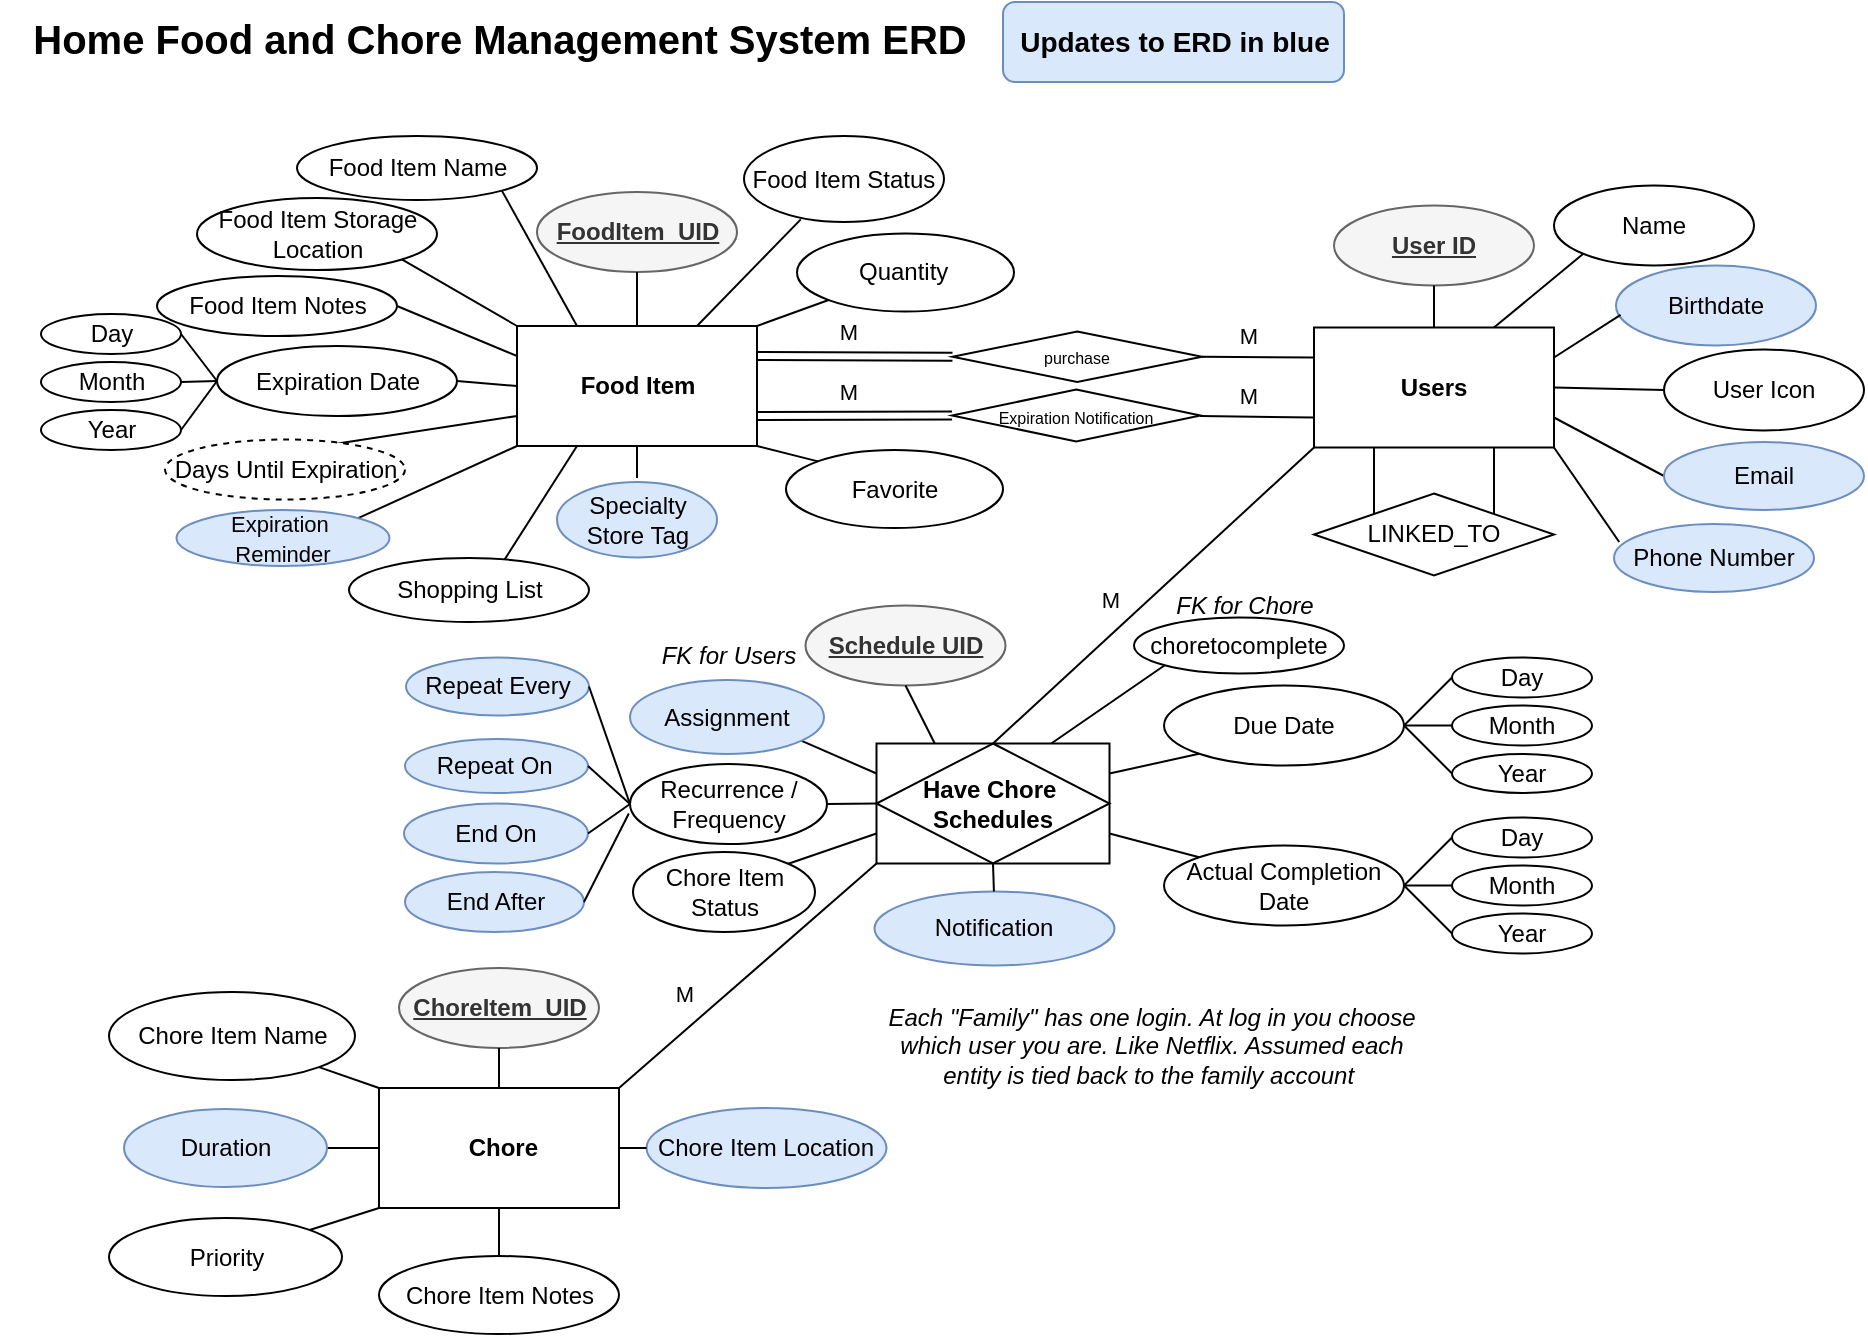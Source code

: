<mxfile version="26.2.14">
  <diagram name="Page-1" id="USp6FrQGHgPgq8i7IEIK">
    <mxGraphModel dx="1906" dy="981" grid="1" gridSize="10" guides="1" tooltips="1" connect="1" arrows="1" fold="1" page="1" pageScale="1" pageWidth="1800" pageHeight="1500" math="0" shadow="0">
      <root>
        <mxCell id="0" />
        <mxCell id="1" parent="0" />
        <mxCell id="Pw0Ly3lFQSdYwwUS_u2L-1" value="Home Food and Chore Management System ERD" style="text;whiteSpace=wrap;fontStyle=1;fontSize=20;align=center;" vertex="1" parent="1">
          <mxGeometry x="78.12" y="10" width="500" height="40" as="geometry" />
        </mxCell>
        <mxCell id="Pw0Ly3lFQSdYwwUS_u2L-2" value="&amp;nbsp;Chore" style="rounded=0;whiteSpace=wrap;html=1;fontStyle=1" vertex="1" parent="1">
          <mxGeometry x="267.5" y="553" width="120" height="60" as="geometry" />
        </mxCell>
        <mxCell id="Pw0Ly3lFQSdYwwUS_u2L-3" value="Expiration Date" style="ellipse;whiteSpace=wrap;html=1;" vertex="1" parent="1">
          <mxGeometry x="186.5" y="182" width="120" height="35" as="geometry" />
        </mxCell>
        <mxCell id="Pw0Ly3lFQSdYwwUS_u2L-4" value="Day" style="ellipse;whiteSpace=wrap;html=1;" vertex="1" parent="1">
          <mxGeometry x="98.5" y="166" width="70" height="20" as="geometry" />
        </mxCell>
        <mxCell id="Pw0Ly3lFQSdYwwUS_u2L-5" value="Month" style="ellipse;whiteSpace=wrap;html=1;" vertex="1" parent="1">
          <mxGeometry x="98.5" y="190" width="70" height="20" as="geometry" />
        </mxCell>
        <mxCell id="Pw0Ly3lFQSdYwwUS_u2L-6" value="Year" style="ellipse;whiteSpace=wrap;html=1;" vertex="1" parent="1">
          <mxGeometry x="98.5" y="214" width="70" height="20" as="geometry" />
        </mxCell>
        <mxCell id="Pw0Ly3lFQSdYwwUS_u2L-7" value="" style="endArrow=none;html=1;rounded=0;exitX=0;exitY=0.5;exitDx=0;exitDy=0;entryX=1;entryY=0.5;entryDx=0;entryDy=0;" edge="1" parent="1" source="Pw0Ly3lFQSdYwwUS_u2L-3" target="Pw0Ly3lFQSdYwwUS_u2L-4">
          <mxGeometry width="50" height="50" relative="1" as="geometry">
            <mxPoint x="16.5" y="237" as="sourcePoint" />
            <mxPoint x="36.5" y="222" as="targetPoint" />
          </mxGeometry>
        </mxCell>
        <mxCell id="Pw0Ly3lFQSdYwwUS_u2L-8" value="" style="endArrow=none;html=1;rounded=0;exitX=0;exitY=0.5;exitDx=0;exitDy=0;entryX=1;entryY=0.5;entryDx=0;entryDy=0;" edge="1" parent="1" source="Pw0Ly3lFQSdYwwUS_u2L-3" target="Pw0Ly3lFQSdYwwUS_u2L-6">
          <mxGeometry width="50" height="50" relative="1" as="geometry">
            <mxPoint x="-3.5" y="287" as="sourcePoint" />
            <mxPoint x="16.5" y="262" as="targetPoint" />
          </mxGeometry>
        </mxCell>
        <mxCell id="Pw0Ly3lFQSdYwwUS_u2L-9" value="" style="endArrow=none;html=1;rounded=0;exitX=0;exitY=0.5;exitDx=0;exitDy=0;entryX=1;entryY=0.5;entryDx=0;entryDy=0;" edge="1" parent="1" source="Pw0Ly3lFQSdYwwUS_u2L-3" target="Pw0Ly3lFQSdYwwUS_u2L-5">
          <mxGeometry width="50" height="50" relative="1" as="geometry">
            <mxPoint x="36.5" y="262" as="sourcePoint" />
            <mxPoint x="56.5" y="237" as="targetPoint" />
          </mxGeometry>
        </mxCell>
        <mxCell id="Pw0Ly3lFQSdYwwUS_u2L-10" value="Food Item Storage Location" style="ellipse;whiteSpace=wrap;html=1;" vertex="1" parent="1">
          <mxGeometry x="176.5" y="108" width="120" height="36" as="geometry" />
        </mxCell>
        <mxCell id="Pw0Ly3lFQSdYwwUS_u2L-11" value="Food Item Name" style="ellipse;whiteSpace=wrap;html=1;" vertex="1" parent="1">
          <mxGeometry x="226.5" y="77" width="120" height="32" as="geometry" />
        </mxCell>
        <mxCell id="Pw0Ly3lFQSdYwwUS_u2L-12" value="Food Item" style="rounded=0;whiteSpace=wrap;html=1;fontStyle=1" vertex="1" parent="1">
          <mxGeometry x="336.5" y="172" width="120" height="60" as="geometry" />
        </mxCell>
        <mxCell id="Pw0Ly3lFQSdYwwUS_u2L-13" value="Food Item Status" style="ellipse;whiteSpace=wrap;html=1;" vertex="1" parent="1">
          <mxGeometry x="450" y="77" width="100" height="43" as="geometry" />
        </mxCell>
        <mxCell id="Pw0Ly3lFQSdYwwUS_u2L-14" value="Chore Item Location" style="ellipse;whiteSpace=wrap;html=1;fillColor=#dae8fc;strokeColor=#6c8ebf;" vertex="1" parent="1">
          <mxGeometry x="401.25" y="563" width="120" height="40" as="geometry" />
        </mxCell>
        <mxCell id="Pw0Ly3lFQSdYwwUS_u2L-15" value="Chore Item Name" style="ellipse;whiteSpace=wrap;html=1;" vertex="1" parent="1">
          <mxGeometry x="132.5" y="505" width="123" height="44" as="geometry" />
        </mxCell>
        <mxCell id="Pw0Ly3lFQSdYwwUS_u2L-16" value="Recurrence / Frequency" style="ellipse;whiteSpace=wrap;html=1;" vertex="1" parent="1">
          <mxGeometry x="393" y="391" width="98.5" height="40" as="geometry" />
        </mxCell>
        <mxCell id="Pw0Ly3lFQSdYwwUS_u2L-17" value="Chore Item Notes" style="ellipse;whiteSpace=wrap;html=1;" vertex="1" parent="1">
          <mxGeometry x="267.5" y="637" width="120" height="39" as="geometry" />
        </mxCell>
        <mxCell id="Pw0Ly3lFQSdYwwUS_u2L-18" value="Food Item Notes" style="ellipse;whiteSpace=wrap;html=1;" vertex="1" parent="1">
          <mxGeometry x="156.5" y="147" width="120" height="30" as="geometry" />
        </mxCell>
        <mxCell id="Pw0Ly3lFQSdYwwUS_u2L-19" value="FoodItem_UID" style="ellipse;whiteSpace=wrap;html=1;align=center;fontStyle=5;fillColor=#f5f5f5;strokeColor=#666666;fontColor=#333333;" vertex="1" parent="1">
          <mxGeometry x="346.5" y="105" width="100" height="40" as="geometry" />
        </mxCell>
        <mxCell id="Pw0Ly3lFQSdYwwUS_u2L-20" value="Users" style="rounded=0;whiteSpace=wrap;html=1;fontStyle=1" vertex="1" parent="1">
          <mxGeometry x="735" y="172.75" width="120" height="60" as="geometry" />
        </mxCell>
        <mxCell id="Pw0Ly3lFQSdYwwUS_u2L-21" value="Name" style="ellipse;whiteSpace=wrap;html=1;" vertex="1" parent="1">
          <mxGeometry x="855" y="101.75" width="100" height="40" as="geometry" />
        </mxCell>
        <mxCell id="Pw0Ly3lFQSdYwwUS_u2L-22" value="Birthdate" style="ellipse;whiteSpace=wrap;html=1;fillColor=#dae8fc;strokeColor=#6c8ebf;" vertex="1" parent="1">
          <mxGeometry x="886" y="141.75" width="100" height="40" as="geometry" />
        </mxCell>
        <mxCell id="Pw0Ly3lFQSdYwwUS_u2L-25" value="&lt;u&gt;User ID&lt;/u&gt;" style="ellipse;whiteSpace=wrap;html=1;align=center;fillColor=#f5f5f5;strokeColor=#666666;fontColor=#333333;fontStyle=1" vertex="1" parent="1">
          <mxGeometry x="745" y="111.75" width="100" height="40" as="geometry" />
        </mxCell>
        <mxCell id="Pw0Ly3lFQSdYwwUS_u2L-26" value="" style="endArrow=none;html=1;rounded=0;exitX=0.026;exitY=0.264;exitDx=0;exitDy=0;entryX=1;entryY=1;entryDx=0;entryDy=0;exitPerimeter=0;" edge="1" parent="1" source="Pw0Ly3lFQSdYwwUS_u2L-150">
          <mxGeometry width="50" height="50" relative="1" as="geometry">
            <mxPoint x="888.6" y="281.968" as="sourcePoint" />
            <mxPoint x="855" y="232.75" as="targetPoint" />
          </mxGeometry>
        </mxCell>
        <mxCell id="Pw0Ly3lFQSdYwwUS_u2L-27" value="" style="endArrow=none;html=1;rounded=0;entryX=0.5;entryY=1;entryDx=0;entryDy=0;exitX=0.5;exitY=0;exitDx=0;exitDy=0;" edge="1" parent="1" source="Pw0Ly3lFQSdYwwUS_u2L-20" target="Pw0Ly3lFQSdYwwUS_u2L-25">
          <mxGeometry width="50" height="50" relative="1" as="geometry">
            <mxPoint x="665" y="218.75" as="sourcePoint" />
            <mxPoint x="715" y="168.75" as="targetPoint" />
          </mxGeometry>
        </mxCell>
        <mxCell id="Pw0Ly3lFQSdYwwUS_u2L-28" value="" style="endArrow=none;html=1;rounded=0;entryX=0;entryY=1;entryDx=0;entryDy=0;exitX=0.75;exitY=0;exitDx=0;exitDy=0;" edge="1" parent="1" source="Pw0Ly3lFQSdYwwUS_u2L-20" target="Pw0Ly3lFQSdYwwUS_u2L-21">
          <mxGeometry width="50" height="50" relative="1" as="geometry">
            <mxPoint x="805" y="183.75" as="sourcePoint" />
            <mxPoint x="805" y="158.75" as="targetPoint" />
          </mxGeometry>
        </mxCell>
        <mxCell id="Pw0Ly3lFQSdYwwUS_u2L-29" value="" style="endArrow=none;html=1;rounded=0;entryX=0.023;entryY=0.618;entryDx=0;entryDy=0;exitX=1;exitY=0.25;exitDx=0;exitDy=0;entryPerimeter=0;" edge="1" parent="1" source="Pw0Ly3lFQSdYwwUS_u2L-20" target="Pw0Ly3lFQSdYwwUS_u2L-22">
          <mxGeometry width="50" height="50" relative="1" as="geometry">
            <mxPoint x="815" y="193.75" as="sourcePoint" />
            <mxPoint x="815" y="168.75" as="targetPoint" />
          </mxGeometry>
        </mxCell>
        <mxCell id="Pw0Ly3lFQSdYwwUS_u2L-30" value="" style="endArrow=none;html=1;rounded=0;entryX=0;entryY=0.5;entryDx=0;entryDy=0;exitX=1;exitY=0.75;exitDx=0;exitDy=0;" edge="1" parent="1" source="Pw0Ly3lFQSdYwwUS_u2L-20" target="Pw0Ly3lFQSdYwwUS_u2L-151">
          <mxGeometry width="50" height="50" relative="1" as="geometry">
            <mxPoint x="835" y="213.75" as="sourcePoint" />
            <mxPoint x="900" y="244" as="targetPoint" />
            <Array as="points" />
          </mxGeometry>
        </mxCell>
        <mxCell id="Pw0Ly3lFQSdYwwUS_u2L-31" value="&lt;font style=&quot;font-size: 8px;&quot;&gt;purchase&lt;/font&gt;" style="shape=rhombus;perimeter=rhombusPerimeter;whiteSpace=wrap;html=1;align=center;" vertex="1" parent="1">
          <mxGeometry x="554.25" y="174.75" width="124.75" height="25.25" as="geometry" />
        </mxCell>
        <mxCell id="Pw0Ly3lFQSdYwwUS_u2L-32" value="Quantity&amp;nbsp;" style="ellipse;whiteSpace=wrap;html=1;" vertex="1" parent="1">
          <mxGeometry x="476.5" y="125.75" width="108.5" height="39" as="geometry" />
        </mxCell>
        <mxCell id="Pw0Ly3lFQSdYwwUS_u2L-33" value="" style="endArrow=none;html=1;rounded=0;entryX=1;entryY=1;entryDx=0;entryDy=0;exitX=0.25;exitY=0;exitDx=0;exitDy=0;" edge="1" parent="1" source="Pw0Ly3lFQSdYwwUS_u2L-12" target="Pw0Ly3lFQSdYwwUS_u2L-11">
          <mxGeometry width="50" height="50" relative="1" as="geometry">
            <mxPoint x="-53.5" y="227" as="sourcePoint" />
            <mxPoint x="-3.5" y="177" as="targetPoint" />
          </mxGeometry>
        </mxCell>
        <mxCell id="Pw0Ly3lFQSdYwwUS_u2L-34" value="" style="endArrow=none;html=1;rounded=0;entryX=0.5;entryY=1;entryDx=0;entryDy=0;exitX=0.5;exitY=0;exitDx=0;exitDy=0;" edge="1" parent="1" source="Pw0Ly3lFQSdYwwUS_u2L-12" target="Pw0Ly3lFQSdYwwUS_u2L-19">
          <mxGeometry width="50" height="50" relative="1" as="geometry">
            <mxPoint x="396.5" y="170" as="sourcePoint" />
            <mxPoint x="396.5" y="145" as="targetPoint" />
          </mxGeometry>
        </mxCell>
        <mxCell id="Pw0Ly3lFQSdYwwUS_u2L-35" value="" style="endArrow=none;html=1;rounded=0;entryX=1;entryY=0.5;entryDx=0;entryDy=0;exitX=0;exitY=0.5;exitDx=0;exitDy=0;" edge="1" parent="1" source="Pw0Ly3lFQSdYwwUS_u2L-12" target="Pw0Ly3lFQSdYwwUS_u2L-3">
          <mxGeometry width="50" height="50" relative="1" as="geometry">
            <mxPoint x="36.5" y="247" as="sourcePoint" />
            <mxPoint x="86.5" y="197" as="targetPoint" />
          </mxGeometry>
        </mxCell>
        <mxCell id="Pw0Ly3lFQSdYwwUS_u2L-36" value="" style="endArrow=none;html=1;rounded=0;entryX=0.284;entryY=0.969;entryDx=0;entryDy=0;exitX=0.75;exitY=0;exitDx=0;exitDy=0;entryPerimeter=0;" edge="1" parent="1" source="Pw0Ly3lFQSdYwwUS_u2L-12" target="Pw0Ly3lFQSdYwwUS_u2L-13">
          <mxGeometry width="50" height="50" relative="1" as="geometry">
            <mxPoint x="456.5" y="167" as="sourcePoint" />
            <mxPoint x="446.5" y="257" as="targetPoint" />
          </mxGeometry>
        </mxCell>
        <mxCell id="Pw0Ly3lFQSdYwwUS_u2L-37" value="" style="endArrow=none;html=1;rounded=0;exitX=1;exitY=0.5;exitDx=0;exitDy=0;entryX=0;entryY=0.25;entryDx=0;entryDy=0;" edge="1" parent="1" source="Pw0Ly3lFQSdYwwUS_u2L-18" target="Pw0Ly3lFQSdYwwUS_u2L-12">
          <mxGeometry width="50" height="50" relative="1" as="geometry">
            <mxPoint x="256.5" y="327" as="sourcePoint" />
            <mxPoint x="306.5" y="277" as="targetPoint" />
          </mxGeometry>
        </mxCell>
        <mxCell id="Pw0Ly3lFQSdYwwUS_u2L-38" value="" style="endArrow=none;html=1;rounded=0;exitX=1;exitY=1;exitDx=0;exitDy=0;entryX=0;entryY=0;entryDx=0;entryDy=0;" edge="1" parent="1" source="Pw0Ly3lFQSdYwwUS_u2L-10" target="Pw0Ly3lFQSdYwwUS_u2L-12">
          <mxGeometry width="50" height="50" relative="1" as="geometry">
            <mxPoint x="246.5" y="317" as="sourcePoint" />
            <mxPoint x="296.5" y="267" as="targetPoint" />
          </mxGeometry>
        </mxCell>
        <mxCell id="Pw0Ly3lFQSdYwwUS_u2L-39" value="ChoreItem_UID" style="ellipse;whiteSpace=wrap;html=1;align=center;fontStyle=5;fillColor=#f5f5f5;strokeColor=#666666;fontColor=#333333;" vertex="1" parent="1">
          <mxGeometry x="277.5" y="493" width="100" height="40" as="geometry" />
        </mxCell>
        <mxCell id="Pw0Ly3lFQSdYwwUS_u2L-40" value="" style="endArrow=none;html=1;rounded=0;entryX=0.5;entryY=1;entryDx=0;entryDy=0;" edge="1" parent="1" source="Pw0Ly3lFQSdYwwUS_u2L-2" target="Pw0Ly3lFQSdYwwUS_u2L-39">
          <mxGeometry width="50" height="50" relative="1" as="geometry">
            <mxPoint x="12.5" y="625" as="sourcePoint" />
            <mxPoint x="62.5" y="575" as="targetPoint" />
          </mxGeometry>
        </mxCell>
        <mxCell id="Pw0Ly3lFQSdYwwUS_u2L-41" value="Due Date" style="ellipse;whiteSpace=wrap;html=1;" vertex="1" parent="1">
          <mxGeometry x="660" y="351.75" width="120" height="40" as="geometry" />
        </mxCell>
        <mxCell id="Pw0Ly3lFQSdYwwUS_u2L-42" value="Day" style="ellipse;whiteSpace=wrap;html=1;" vertex="1" parent="1">
          <mxGeometry x="804" y="337.75" width="70" height="20" as="geometry" />
        </mxCell>
        <mxCell id="Pw0Ly3lFQSdYwwUS_u2L-43" value="Month" style="ellipse;whiteSpace=wrap;html=1;" vertex="1" parent="1">
          <mxGeometry x="804" y="361.75" width="70" height="20" as="geometry" />
        </mxCell>
        <mxCell id="Pw0Ly3lFQSdYwwUS_u2L-44" value="Year" style="ellipse;whiteSpace=wrap;html=1;" vertex="1" parent="1">
          <mxGeometry x="804" y="386" width="70" height="19.5" as="geometry" />
        </mxCell>
        <mxCell id="Pw0Ly3lFQSdYwwUS_u2L-45" value="" style="endArrow=none;html=1;rounded=0;exitX=1;exitY=0.5;exitDx=0;exitDy=0;entryX=0;entryY=0.5;entryDx=0;entryDy=0;" edge="1" parent="1" source="Pw0Ly3lFQSdYwwUS_u2L-41" target="Pw0Ly3lFQSdYwwUS_u2L-42">
          <mxGeometry width="50" height="50" relative="1" as="geometry">
            <mxPoint x="723" y="449" as="sourcePoint" />
            <mxPoint x="573" y="429" as="targetPoint" />
          </mxGeometry>
        </mxCell>
        <mxCell id="Pw0Ly3lFQSdYwwUS_u2L-46" value="" style="endArrow=none;html=1;rounded=0;entryX=0;entryY=0.5;entryDx=0;entryDy=0;exitX=1;exitY=0.5;exitDx=0;exitDy=0;" edge="1" parent="1" source="Pw0Ly3lFQSdYwwUS_u2L-41" target="Pw0Ly3lFQSdYwwUS_u2L-44">
          <mxGeometry width="50" height="50" relative="1" as="geometry">
            <mxPoint x="723.5" y="488" as="sourcePoint" />
            <mxPoint x="553" y="469" as="targetPoint" />
          </mxGeometry>
        </mxCell>
        <mxCell id="Pw0Ly3lFQSdYwwUS_u2L-47" value="" style="endArrow=none;html=1;rounded=0;exitX=1;exitY=0.5;exitDx=0;exitDy=0;entryX=0;entryY=0.5;entryDx=0;entryDy=0;" edge="1" parent="1" source="Pw0Ly3lFQSdYwwUS_u2L-41" target="Pw0Ly3lFQSdYwwUS_u2L-43">
          <mxGeometry width="50" height="50" relative="1" as="geometry">
            <mxPoint x="723" y="449" as="sourcePoint" />
            <mxPoint x="593" y="444" as="targetPoint" />
          </mxGeometry>
        </mxCell>
        <mxCell id="Pw0Ly3lFQSdYwwUS_u2L-48" value="" style="endArrow=none;html=1;rounded=0;entryX=0;entryY=0;entryDx=0;entryDy=0;exitX=1;exitY=1;exitDx=0;exitDy=0;" edge="1" parent="1" source="Pw0Ly3lFQSdYwwUS_u2L-15" target="Pw0Ly3lFQSdYwwUS_u2L-2">
          <mxGeometry width="50" height="50" relative="1" as="geometry">
            <mxPoint x="32.5" y="615" as="sourcePoint" />
            <mxPoint x="82.5" y="565" as="targetPoint" />
          </mxGeometry>
        </mxCell>
        <mxCell id="Pw0Ly3lFQSdYwwUS_u2L-49" value="" style="endArrow=none;html=1;rounded=0;entryX=0;entryY=0.5;entryDx=0;entryDy=0;exitX=1;exitY=0.5;exitDx=0;exitDy=0;" edge="1" parent="1" source="Pw0Ly3lFQSdYwwUS_u2L-95" target="Pw0Ly3lFQSdYwwUS_u2L-2">
          <mxGeometry width="50" height="50" relative="1" as="geometry">
            <mxPoint x="222.5" y="605" as="sourcePoint" />
            <mxPoint x="92.5" y="575" as="targetPoint" />
          </mxGeometry>
        </mxCell>
        <mxCell id="Pw0Ly3lFQSdYwwUS_u2L-50" value="" style="endArrow=none;html=1;rounded=0;entryX=0;entryY=1;entryDx=0;entryDy=0;" edge="1" parent="1" source="Pw0Ly3lFQSdYwwUS_u2L-102" target="Pw0Ly3lFQSdYwwUS_u2L-2">
          <mxGeometry width="50" height="50" relative="1" as="geometry">
            <mxPoint x="222.5" y="654.5" as="sourcePoint" />
            <mxPoint x="272.5" y="655" as="targetPoint" />
          </mxGeometry>
        </mxCell>
        <mxCell id="Pw0Ly3lFQSdYwwUS_u2L-52" value="LINKED_TO" style="shape=rhombus;perimeter=rhombusPerimeter;whiteSpace=wrap;html=1;align=center;" vertex="1" parent="1">
          <mxGeometry x="735" y="255.75" width="120" height="41" as="geometry" />
        </mxCell>
        <mxCell id="Pw0Ly3lFQSdYwwUS_u2L-53" value="" style="endArrow=none;html=1;rounded=0;entryX=0.25;entryY=1;entryDx=0;entryDy=0;exitX=0;exitY=0;exitDx=0;exitDy=0;" edge="1" parent="1" source="Pw0Ly3lFQSdYwwUS_u2L-52" target="Pw0Ly3lFQSdYwwUS_u2L-20">
          <mxGeometry width="50" height="50" relative="1" as="geometry">
            <mxPoint x="675" y="391.75" as="sourcePoint" />
            <mxPoint x="725" y="341.75" as="targetPoint" />
          </mxGeometry>
        </mxCell>
        <mxCell id="Pw0Ly3lFQSdYwwUS_u2L-54" value="" style="endArrow=none;html=1;rounded=0;entryX=0.75;entryY=1;entryDx=0;entryDy=0;exitX=1;exitY=0;exitDx=0;exitDy=0;" edge="1" parent="1" source="Pw0Ly3lFQSdYwwUS_u2L-52" target="Pw0Ly3lFQSdYwwUS_u2L-20">
          <mxGeometry width="50" height="50" relative="1" as="geometry">
            <mxPoint x="805" y="308.25" as="sourcePoint" />
            <mxPoint x="805" y="255.25" as="targetPoint" />
          </mxGeometry>
        </mxCell>
        <mxCell id="Pw0Ly3lFQSdYwwUS_u2L-55" value="" style="endArrow=none;html=1;rounded=0;entryX=0;entryY=1;entryDx=0;entryDy=0;exitX=0.5;exitY=0;exitDx=0;exitDy=0;" edge="1" parent="1" source="Pw0Ly3lFQSdYwwUS_u2L-66" target="Pw0Ly3lFQSdYwwUS_u2L-20">
          <mxGeometry width="50" height="50" relative="1" as="geometry">
            <mxPoint x="644" y="329" as="sourcePoint" />
            <mxPoint x="546.5" y="188" as="targetPoint" />
          </mxGeometry>
        </mxCell>
        <mxCell id="Pw0Ly3lFQSdYwwUS_u2L-56" value="M" style="edgeLabel;html=1;align=center;verticalAlign=middle;resizable=0;points=[];" vertex="1" connectable="0" parent="Pw0Ly3lFQSdYwwUS_u2L-55">
          <mxGeometry x="-0.209" y="2" relative="1" as="geometry">
            <mxPoint x="-4" y="-12" as="offset" />
          </mxGeometry>
        </mxCell>
        <mxCell id="Pw0Ly3lFQSdYwwUS_u2L-57" value="" style="endArrow=none;html=1;rounded=0;entryX=0;entryY=0.25;entryDx=0;entryDy=0;exitX=1;exitY=0.5;exitDx=0;exitDy=0;" edge="1" parent="1" source="Pw0Ly3lFQSdYwwUS_u2L-31" target="Pw0Ly3lFQSdYwwUS_u2L-20">
          <mxGeometry width="50" height="50" relative="1" as="geometry">
            <mxPoint x="685" y="200.75" as="sourcePoint" />
            <mxPoint x="735" y="201.75" as="targetPoint" />
          </mxGeometry>
        </mxCell>
        <mxCell id="Pw0Ly3lFQSdYwwUS_u2L-58" value="M" style="edgeLabel;html=1;align=center;verticalAlign=middle;resizable=0;points=[];" vertex="1" connectable="0" parent="Pw0Ly3lFQSdYwwUS_u2L-57">
          <mxGeometry x="-0.184" y="1" relative="1" as="geometry">
            <mxPoint y="-10" as="offset" />
          </mxGeometry>
        </mxCell>
        <mxCell id="Pw0Ly3lFQSdYwwUS_u2L-59" value="Repeat On&amp;nbsp;" style="ellipse;whiteSpace=wrap;html=1;fillColor=#dae8fc;strokeColor=#6c8ebf;" vertex="1" parent="1">
          <mxGeometry x="280.5" y="378.5" width="91.5" height="27" as="geometry" />
        </mxCell>
        <mxCell id="Pw0Ly3lFQSdYwwUS_u2L-61" value="" style="endArrow=none;html=1;rounded=0;entryX=0;entryY=0.75;entryDx=0;entryDy=0;exitX=0.707;exitY=0.075;exitDx=0;exitDy=0;exitPerimeter=0;" edge="1" parent="1" source="Pw0Ly3lFQSdYwwUS_u2L-125" target="Pw0Ly3lFQSdYwwUS_u2L-12">
          <mxGeometry width="50" height="50" relative="1" as="geometry">
            <mxPoint x="250" y="230" as="sourcePoint" />
            <mxPoint x="546.5" y="267" as="targetPoint" />
          </mxGeometry>
        </mxCell>
        <mxCell id="Pw0Ly3lFQSdYwwUS_u2L-62" value="" style="endArrow=none;html=1;rounded=0;entryX=0;entryY=1;entryDx=0;entryDy=0;exitX=1;exitY=0;exitDx=0;exitDy=0;" edge="1" parent="1" source="Pw0Ly3lFQSdYwwUS_u2L-124" target="Pw0Ly3lFQSdYwwUS_u2L-12">
          <mxGeometry width="50" height="50" relative="1" as="geometry">
            <mxPoint x="262.78" y="263.3" as="sourcePoint" />
            <mxPoint x="336.5" y="337" as="targetPoint" />
          </mxGeometry>
        </mxCell>
        <mxCell id="Pw0Ly3lFQSdYwwUS_u2L-63" value="" style="endArrow=none;html=1;rounded=0;entryX=0.25;entryY=1;entryDx=0;entryDy=0;exitX=0.637;exitY=0.091;exitDx=0;exitDy=0;exitPerimeter=0;" edge="1" parent="1" source="Pw0Ly3lFQSdYwwUS_u2L-139" target="Pw0Ly3lFQSdYwwUS_u2L-12">
          <mxGeometry width="50" height="50" relative="1" as="geometry">
            <mxPoint x="318.395" y="288.61" as="sourcePoint" />
            <mxPoint x="446.5" y="277" as="targetPoint" />
          </mxGeometry>
        </mxCell>
        <mxCell id="Pw0Ly3lFQSdYwwUS_u2L-64" value="" style="endArrow=none;html=1;rounded=0;exitX=0.5;exitY=0;exitDx=0;exitDy=0;entryX=0.5;entryY=1;entryDx=0;entryDy=0;" edge="1" parent="1" target="Pw0Ly3lFQSdYwwUS_u2L-12">
          <mxGeometry width="50" height="50" relative="1" as="geometry">
            <mxPoint x="396.5" y="248" as="sourcePoint" />
            <mxPoint x="566.5" y="277" as="targetPoint" />
          </mxGeometry>
        </mxCell>
        <mxCell id="Pw0Ly3lFQSdYwwUS_u2L-65" value="" style="endArrow=none;html=1;rounded=0;exitX=1;exitY=0;exitDx=0;exitDy=0;" edge="1" parent="1" source="Pw0Ly3lFQSdYwwUS_u2L-12" target="Pw0Ly3lFQSdYwwUS_u2L-32">
          <mxGeometry width="50" height="50" relative="1" as="geometry">
            <mxPoint x="526.5" y="237" as="sourcePoint" />
            <mxPoint x="576.5" y="187" as="targetPoint" />
          </mxGeometry>
        </mxCell>
        <mxCell id="Pw0Ly3lFQSdYwwUS_u2L-66" value="Have Chore&amp;nbsp;&lt;div&gt;Schedules&lt;/div&gt;" style="shape=associativeEntity;whiteSpace=wrap;html=1;align=center;fontStyle=1" vertex="1" parent="1">
          <mxGeometry x="516.25" y="380.75" width="116.5" height="60" as="geometry" />
        </mxCell>
        <mxCell id="Pw0Ly3lFQSdYwwUS_u2L-67" value="" style="endArrow=none;html=1;rounded=0;entryX=0;entryY=1;entryDx=0;entryDy=0;exitX=1;exitY=0;exitDx=0;exitDy=0;" edge="1" parent="1" source="Pw0Ly3lFQSdYwwUS_u2L-2" target="Pw0Ly3lFQSdYwwUS_u2L-66">
          <mxGeometry width="50" height="50" relative="1" as="geometry">
            <mxPoint x="434" y="505" as="sourcePoint" />
            <mxPoint x="517.25" y="408.75" as="targetPoint" />
          </mxGeometry>
        </mxCell>
        <mxCell id="Pw0Ly3lFQSdYwwUS_u2L-68" value="M" style="edgeLabel;html=1;align=center;verticalAlign=middle;resizable=0;points=[];" vertex="1" connectable="0" parent="Pw0Ly3lFQSdYwwUS_u2L-67">
          <mxGeometry x="-0.253" relative="1" as="geometry">
            <mxPoint x="-16" y="-5" as="offset" />
          </mxGeometry>
        </mxCell>
        <mxCell id="Pw0Ly3lFQSdYwwUS_u2L-69" value="Actual Completion Date" style="ellipse;whiteSpace=wrap;html=1;" vertex="1" parent="1">
          <mxGeometry x="660" y="431.75" width="120" height="40" as="geometry" />
        </mxCell>
        <mxCell id="Pw0Ly3lFQSdYwwUS_u2L-70" value="Day" style="ellipse;whiteSpace=wrap;html=1;" vertex="1" parent="1">
          <mxGeometry x="804" y="417.75" width="70" height="20" as="geometry" />
        </mxCell>
        <mxCell id="Pw0Ly3lFQSdYwwUS_u2L-71" value="Month" style="ellipse;whiteSpace=wrap;html=1;" vertex="1" parent="1">
          <mxGeometry x="804" y="441.75" width="70" height="20" as="geometry" />
        </mxCell>
        <mxCell id="Pw0Ly3lFQSdYwwUS_u2L-72" value="Year" style="ellipse;whiteSpace=wrap;html=1;" vertex="1" parent="1">
          <mxGeometry x="804" y="465.75" width="70" height="20" as="geometry" />
        </mxCell>
        <mxCell id="Pw0Ly3lFQSdYwwUS_u2L-73" value="" style="endArrow=none;html=1;rounded=0;exitX=1;exitY=0.5;exitDx=0;exitDy=0;entryX=0;entryY=0.5;entryDx=0;entryDy=0;" edge="1" parent="1" source="Pw0Ly3lFQSdYwwUS_u2L-69" target="Pw0Ly3lFQSdYwwUS_u2L-70">
          <mxGeometry width="50" height="50" relative="1" as="geometry">
            <mxPoint x="737.5" y="519.75" as="sourcePoint" />
            <mxPoint x="587.5" y="499.75" as="targetPoint" />
          </mxGeometry>
        </mxCell>
        <mxCell id="Pw0Ly3lFQSdYwwUS_u2L-74" value="" style="endArrow=none;html=1;rounded=0;entryX=0;entryY=0.5;entryDx=0;entryDy=0;exitX=1;exitY=0.5;exitDx=0;exitDy=0;" edge="1" parent="1" source="Pw0Ly3lFQSdYwwUS_u2L-69" target="Pw0Ly3lFQSdYwwUS_u2L-72">
          <mxGeometry width="50" height="50" relative="1" as="geometry">
            <mxPoint x="738" y="558.75" as="sourcePoint" />
            <mxPoint x="567.5" y="539.75" as="targetPoint" />
          </mxGeometry>
        </mxCell>
        <mxCell id="Pw0Ly3lFQSdYwwUS_u2L-75" value="" style="endArrow=none;html=1;rounded=0;exitX=1;exitY=0.5;exitDx=0;exitDy=0;entryX=0;entryY=0.5;entryDx=0;entryDy=0;" edge="1" parent="1" source="Pw0Ly3lFQSdYwwUS_u2L-69" target="Pw0Ly3lFQSdYwwUS_u2L-71">
          <mxGeometry width="50" height="50" relative="1" as="geometry">
            <mxPoint x="737.5" y="519.75" as="sourcePoint" />
            <mxPoint x="607.5" y="514.75" as="targetPoint" />
          </mxGeometry>
        </mxCell>
        <mxCell id="Pw0Ly3lFQSdYwwUS_u2L-76" value="Repeat Every" style="ellipse;whiteSpace=wrap;html=1;fillColor=#dae8fc;strokeColor=#6c8ebf;" vertex="1" parent="1">
          <mxGeometry x="281" y="337.75" width="91.5" height="29" as="geometry" />
        </mxCell>
        <mxCell id="Pw0Ly3lFQSdYwwUS_u2L-81" value="" style="endArrow=none;html=1;rounded=0;entryX=0;entryY=0.5;entryDx=0;entryDy=0;exitX=1;exitY=0.5;exitDx=0;exitDy=0;" edge="1" parent="1" source="Pw0Ly3lFQSdYwwUS_u2L-76" target="Pw0Ly3lFQSdYwwUS_u2L-16">
          <mxGeometry width="50" height="50" relative="1" as="geometry">
            <mxPoint x="354" y="497" as="sourcePoint" />
            <mxPoint x="404" y="447" as="targetPoint" />
          </mxGeometry>
        </mxCell>
        <mxCell id="Pw0Ly3lFQSdYwwUS_u2L-82" value="" style="endArrow=none;html=1;rounded=0;entryX=0;entryY=0.5;entryDx=0;entryDy=0;exitX=1;exitY=0.5;exitDx=0;exitDy=0;" edge="1" parent="1" source="Pw0Ly3lFQSdYwwUS_u2L-59" target="Pw0Ly3lFQSdYwwUS_u2L-16">
          <mxGeometry width="50" height="50" relative="1" as="geometry">
            <mxPoint x="284" y="507" as="sourcePoint" />
            <mxPoint x="334" y="457" as="targetPoint" />
          </mxGeometry>
        </mxCell>
        <mxCell id="Pw0Ly3lFQSdYwwUS_u2L-83" value="End On" style="ellipse;whiteSpace=wrap;html=1;fillColor=#dae8fc;strokeColor=#6c8ebf;" vertex="1" parent="1">
          <mxGeometry x="280" y="410.75" width="92" height="30" as="geometry" />
        </mxCell>
        <mxCell id="Pw0Ly3lFQSdYwwUS_u2L-84" value="" style="endArrow=none;html=1;rounded=0;exitX=1;exitY=0.5;exitDx=0;exitDy=0;entryX=0;entryY=0.5;entryDx=0;entryDy=0;" edge="1" parent="1" source="Pw0Ly3lFQSdYwwUS_u2L-83" target="Pw0Ly3lFQSdYwwUS_u2L-16">
          <mxGeometry width="50" height="50" relative="1" as="geometry">
            <mxPoint x="394" y="487" as="sourcePoint" />
            <mxPoint x="404" y="387" as="targetPoint" />
          </mxGeometry>
        </mxCell>
        <mxCell id="Pw0Ly3lFQSdYwwUS_u2L-85" value="" style="endArrow=none;html=1;rounded=0;exitX=1;exitY=0.5;exitDx=0;exitDy=0;entryX=0;entryY=0.5;entryDx=0;entryDy=0;" edge="1" parent="1" source="Pw0Ly3lFQSdYwwUS_u2L-16" target="Pw0Ly3lFQSdYwwUS_u2L-66">
          <mxGeometry width="50" height="50" relative="1" as="geometry">
            <mxPoint x="474" y="667" as="sourcePoint" />
            <mxPoint x="524" y="617" as="targetPoint" />
          </mxGeometry>
        </mxCell>
        <mxCell id="Pw0Ly3lFQSdYwwUS_u2L-92" value="Notification" style="ellipse;whiteSpace=wrap;html=1;fillColor=#dae8fc;strokeColor=#6c8ebf;" vertex="1" parent="1">
          <mxGeometry x="515.25" y="454.75" width="120" height="37" as="geometry" />
        </mxCell>
        <mxCell id="Pw0Ly3lFQSdYwwUS_u2L-93" value="" style="endArrow=none;html=1;rounded=0;exitX=1;exitY=0.25;exitDx=0;exitDy=0;entryX=0;entryY=1;entryDx=0;entryDy=0;" edge="1" parent="1" source="Pw0Ly3lFQSdYwwUS_u2L-66" target="Pw0Ly3lFQSdYwwUS_u2L-41">
          <mxGeometry width="50" height="50" relative="1" as="geometry">
            <mxPoint x="574" y="587" as="sourcePoint" />
            <mxPoint x="624" y="537" as="targetPoint" />
          </mxGeometry>
        </mxCell>
        <mxCell id="Pw0Ly3lFQSdYwwUS_u2L-94" value="" style="endArrow=none;html=1;rounded=0;exitX=1;exitY=0.75;exitDx=0;exitDy=0;entryX=0;entryY=0;entryDx=0;entryDy=0;" edge="1" parent="1" source="Pw0Ly3lFQSdYwwUS_u2L-66" target="Pw0Ly3lFQSdYwwUS_u2L-69">
          <mxGeometry width="50" height="50" relative="1" as="geometry">
            <mxPoint x="644" y="406" as="sourcePoint" />
            <mxPoint x="688" y="390" as="targetPoint" />
          </mxGeometry>
        </mxCell>
        <mxCell id="Pw0Ly3lFQSdYwwUS_u2L-95" value="Duration" style="ellipse;whiteSpace=wrap;html=1;fillColor=#dae8fc;strokeColor=#6c8ebf;" vertex="1" parent="1">
          <mxGeometry x="140" y="563.5" width="101.5" height="39" as="geometry" />
        </mxCell>
        <mxCell id="Pw0Ly3lFQSdYwwUS_u2L-99" value="" style="endArrow=none;html=1;rounded=0;entryX=0.5;entryY=1;entryDx=0;entryDy=0;" edge="1" parent="1" source="Pw0Ly3lFQSdYwwUS_u2L-92" target="Pw0Ly3lFQSdYwwUS_u2L-66">
          <mxGeometry width="50" height="50" relative="1" as="geometry">
            <mxPoint x="664" y="627" as="sourcePoint" />
            <mxPoint x="714" y="577" as="targetPoint" />
          </mxGeometry>
        </mxCell>
        <mxCell id="Pw0Ly3lFQSdYwwUS_u2L-100" value="Favorite" style="ellipse;whiteSpace=wrap;html=1;" vertex="1" parent="1">
          <mxGeometry x="471" y="234" width="108.5" height="39" as="geometry" />
        </mxCell>
        <mxCell id="Pw0Ly3lFQSdYwwUS_u2L-101" value="" style="endArrow=none;html=1;rounded=0;exitX=1;exitY=1;exitDx=0;exitDy=0;entryX=0;entryY=0;entryDx=0;entryDy=0;" edge="1" parent="1" source="Pw0Ly3lFQSdYwwUS_u2L-12" target="Pw0Ly3lFQSdYwwUS_u2L-100">
          <mxGeometry width="50" height="50" relative="1" as="geometry">
            <mxPoint x="605" y="280" as="sourcePoint" />
            <mxPoint x="655" y="230" as="targetPoint" />
          </mxGeometry>
        </mxCell>
        <mxCell id="Pw0Ly3lFQSdYwwUS_u2L-102" value="Priority" style="ellipse;whiteSpace=wrap;html=1;" vertex="1" parent="1">
          <mxGeometry x="132.5" y="618" width="116.5" height="39" as="geometry" />
        </mxCell>
        <mxCell id="Pw0Ly3lFQSdYwwUS_u2L-107" value="" style="endArrow=none;html=1;rounded=0;entryX=0.5;entryY=1;entryDx=0;entryDy=0;" edge="1" parent="1" source="Pw0Ly3lFQSdYwwUS_u2L-17" target="Pw0Ly3lFQSdYwwUS_u2L-2">
          <mxGeometry width="50" height="50" relative="1" as="geometry">
            <mxPoint x="379" y="737" as="sourcePoint" />
            <mxPoint x="429" y="687" as="targetPoint" />
          </mxGeometry>
        </mxCell>
        <mxCell id="Pw0Ly3lFQSdYwwUS_u2L-108" value="" style="endArrow=none;html=1;rounded=0;entryX=0;entryY=0.5;entryDx=0;entryDy=0;exitX=1;exitY=0.5;exitDx=0;exitDy=0;" edge="1" parent="1" source="Pw0Ly3lFQSdYwwUS_u2L-2" target="Pw0Ly3lFQSdYwwUS_u2L-14">
          <mxGeometry width="50" height="50" relative="1" as="geometry">
            <mxPoint x="389" y="597" as="sourcePoint" />
            <mxPoint x="659" y="567" as="targetPoint" />
          </mxGeometry>
        </mxCell>
        <mxCell id="Pw0Ly3lFQSdYwwUS_u2L-115" value="Chore Item Status" style="ellipse;whiteSpace=wrap;html=1;" vertex="1" parent="1">
          <mxGeometry x="394.5" y="435" width="91" height="40" as="geometry" />
        </mxCell>
        <mxCell id="Pw0Ly3lFQSdYwwUS_u2L-116" value="" style="endArrow=none;html=1;rounded=0;exitX=1;exitY=1;exitDx=0;exitDy=0;entryX=0;entryY=0.25;entryDx=0;entryDy=0;" edge="1" parent="1" target="Pw0Ly3lFQSdYwwUS_u2L-66">
          <mxGeometry width="50" height="50" relative="1" as="geometry">
            <mxPoint x="475.445" y="377.956" as="sourcePoint" />
            <mxPoint x="539" y="347" as="targetPoint" />
          </mxGeometry>
        </mxCell>
        <mxCell id="Pw0Ly3lFQSdYwwUS_u2L-117" value="" style="endArrow=none;html=1;rounded=0;entryX=0;entryY=0.75;entryDx=0;entryDy=0;exitX=1;exitY=0;exitDx=0;exitDy=0;" edge="1" parent="1" source="Pw0Ly3lFQSdYwwUS_u2L-115" target="Pw0Ly3lFQSdYwwUS_u2L-66">
          <mxGeometry width="50" height="50" relative="1" as="geometry">
            <mxPoint x="429" y="487" as="sourcePoint" />
            <mxPoint x="479" y="437" as="targetPoint" />
          </mxGeometry>
        </mxCell>
        <mxCell id="Pw0Ly3lFQSdYwwUS_u2L-119" value="&lt;u&gt;Schedule UID&lt;/u&gt;" style="ellipse;whiteSpace=wrap;html=1;align=center;fillColor=#f5f5f5;strokeColor=#666666;fontColor=#333333;fontStyle=1" vertex="1" parent="1">
          <mxGeometry x="480.75" y="311.75" width="100" height="40" as="geometry" />
        </mxCell>
        <mxCell id="Pw0Ly3lFQSdYwwUS_u2L-120" value="" style="endArrow=none;html=1;rounded=0;exitX=0.5;exitY=1;exitDx=0;exitDy=0;entryX=0.25;entryY=0;entryDx=0;entryDy=0;" edge="1" parent="1" source="Pw0Ly3lFQSdYwwUS_u2L-119" target="Pw0Ly3lFQSdYwwUS_u2L-66">
          <mxGeometry width="50" height="50" relative="1" as="geometry">
            <mxPoint x="780" y="660" as="sourcePoint" />
            <mxPoint x="830" y="610" as="targetPoint" />
          </mxGeometry>
        </mxCell>
        <mxCell id="Pw0Ly3lFQSdYwwUS_u2L-124" value="&lt;font style=&quot;font-size: 11px;&quot;&gt;Expiration&amp;nbsp;&lt;/font&gt;&lt;div&gt;&lt;font style=&quot;font-size: 11px;&quot;&gt;Reminder&lt;/font&gt;&lt;/div&gt;" style="ellipse;whiteSpace=wrap;html=1;fillColor=#dae8fc;strokeColor=#6c8ebf;" vertex="1" parent="1">
          <mxGeometry x="166.25" y="264" width="106.5" height="28" as="geometry" />
        </mxCell>
        <mxCell id="Pw0Ly3lFQSdYwwUS_u2L-125" value="Days Until Expiration" style="ellipse;whiteSpace=wrap;html=1;align=center;dashed=1;" vertex="1" parent="1">
          <mxGeometry x="160.5" y="228.75" width="120" height="30" as="geometry" />
        </mxCell>
        <mxCell id="Pw0Ly3lFQSdYwwUS_u2L-129" value="" style="shape=link;html=1;rounded=0;exitX=1;exitY=0.25;exitDx=0;exitDy=0;entryX=0;entryY=0.5;entryDx=0;entryDy=0;" edge="1" parent="1" source="Pw0Ly3lFQSdYwwUS_u2L-12" target="Pw0Ly3lFQSdYwwUS_u2L-31">
          <mxGeometry width="100" relative="1" as="geometry">
            <mxPoint x="470" y="220" as="sourcePoint" />
            <mxPoint x="550" y="210" as="targetPoint" />
          </mxGeometry>
        </mxCell>
        <mxCell id="Pw0Ly3lFQSdYwwUS_u2L-130" value="M" style="edgeLabel;html=1;align=center;verticalAlign=middle;resizable=0;points=[];" vertex="1" connectable="0" parent="Pw0Ly3lFQSdYwwUS_u2L-129">
          <mxGeometry x="-0.075" y="1" relative="1" as="geometry">
            <mxPoint y="-11" as="offset" />
          </mxGeometry>
        </mxCell>
        <mxCell id="Pw0Ly3lFQSdYwwUS_u2L-131" value="&lt;i&gt;Each &quot;Family&quot; has one login. At log in you choose which user you are. Like Netflix. Assumed each entity is tied back to the family account&amp;nbsp;&lt;/i&gt;" style="text;html=1;align=center;verticalAlign=middle;whiteSpace=wrap;rounded=0;" vertex="1" parent="1">
          <mxGeometry x="521.25" y="511" width="266" height="42" as="geometry" />
        </mxCell>
        <mxCell id="Pw0Ly3lFQSdYwwUS_u2L-132" value="User Icon" style="ellipse;whiteSpace=wrap;html=1;" vertex="1" parent="1">
          <mxGeometry x="910" y="183.75" width="100" height="40.5" as="geometry" />
        </mxCell>
        <mxCell id="Pw0Ly3lFQSdYwwUS_u2L-133" value="" style="endArrow=none;html=1;rounded=0;exitX=1;exitY=0.5;exitDx=0;exitDy=0;entryX=0;entryY=0.5;entryDx=0;entryDy=0;" edge="1" parent="1" source="Pw0Ly3lFQSdYwwUS_u2L-20" target="Pw0Ly3lFQSdYwwUS_u2L-132">
          <mxGeometry width="50" height="50" relative="1" as="geometry">
            <mxPoint x="1000" y="320" as="sourcePoint" />
            <mxPoint x="1050" y="270" as="targetPoint" />
          </mxGeometry>
        </mxCell>
        <mxCell id="Pw0Ly3lFQSdYwwUS_u2L-134" value="&lt;font style=&quot;font-size: 8px;&quot;&gt;Expiration Notification&lt;/font&gt;" style="shape=rhombus;perimeter=rhombusPerimeter;whiteSpace=wrap;html=1;align=center;" vertex="1" parent="1">
          <mxGeometry x="554" y="203.75" width="124.25" height="26" as="geometry" />
        </mxCell>
        <mxCell id="Pw0Ly3lFQSdYwwUS_u2L-135" value="" style="endArrow=none;html=1;rounded=0;entryX=0;entryY=0.75;entryDx=0;entryDy=0;" edge="1" parent="1" target="Pw0Ly3lFQSdYwwUS_u2L-20">
          <mxGeometry width="50" height="50" relative="1" as="geometry">
            <mxPoint x="678" y="217" as="sourcePoint" />
            <mxPoint x="730" y="215" as="targetPoint" />
          </mxGeometry>
        </mxCell>
        <mxCell id="Pw0Ly3lFQSdYwwUS_u2L-136" value="M" style="edgeLabel;html=1;align=center;verticalAlign=middle;resizable=0;points=[];" vertex="1" connectable="0" parent="Pw0Ly3lFQSdYwwUS_u2L-135">
          <mxGeometry x="-0.184" y="1" relative="1" as="geometry">
            <mxPoint y="-10" as="offset" />
          </mxGeometry>
        </mxCell>
        <mxCell id="Pw0Ly3lFQSdYwwUS_u2L-137" value="" style="shape=link;html=1;rounded=0;entryX=0;entryY=0.5;entryDx=0;entryDy=0;exitX=1;exitY=0.75;exitDx=0;exitDy=0;" edge="1" parent="1" source="Pw0Ly3lFQSdYwwUS_u2L-12" target="Pw0Ly3lFQSdYwwUS_u2L-134">
          <mxGeometry width="100" relative="1" as="geometry">
            <mxPoint x="460" y="216" as="sourcePoint" />
            <mxPoint x="550.5" y="245.75" as="targetPoint" />
          </mxGeometry>
        </mxCell>
        <mxCell id="Pw0Ly3lFQSdYwwUS_u2L-138" value="M" style="edgeLabel;html=1;align=center;verticalAlign=middle;resizable=0;points=[];" vertex="1" connectable="0" parent="Pw0Ly3lFQSdYwwUS_u2L-137">
          <mxGeometry x="-0.075" y="1" relative="1" as="geometry">
            <mxPoint y="-11" as="offset" />
          </mxGeometry>
        </mxCell>
        <mxCell id="Pw0Ly3lFQSdYwwUS_u2L-139" value="Shopping List" style="ellipse;whiteSpace=wrap;html=1;" vertex="1" parent="1">
          <mxGeometry x="252.5" y="288" width="120" height="32" as="geometry" />
        </mxCell>
        <mxCell id="Pw0Ly3lFQSdYwwUS_u2L-140" value="&lt;i&gt;FK for Users&lt;/i&gt;" style="text;html=1;align=center;verticalAlign=middle;whiteSpace=wrap;rounded=0;" vertex="1" parent="1">
          <mxGeometry x="402.12" y="321.75" width="81" height="30" as="geometry" />
        </mxCell>
        <mxCell id="Pw0Ly3lFQSdYwwUS_u2L-141" value="choretocomplete" style="ellipse;whiteSpace=wrap;html=1;" vertex="1" parent="1">
          <mxGeometry x="645" y="317.75" width="105" height="28" as="geometry" />
        </mxCell>
        <mxCell id="Pw0Ly3lFQSdYwwUS_u2L-142" value="" style="endArrow=none;html=1;rounded=0;exitX=0.75;exitY=0;exitDx=0;exitDy=0;entryX=0;entryY=1;entryDx=0;entryDy=0;" edge="1" parent="1" source="Pw0Ly3lFQSdYwwUS_u2L-66" target="Pw0Ly3lFQSdYwwUS_u2L-141">
          <mxGeometry width="50" height="50" relative="1" as="geometry">
            <mxPoint x="710" y="610" as="sourcePoint" />
            <mxPoint x="760" y="560" as="targetPoint" />
          </mxGeometry>
        </mxCell>
        <mxCell id="Pw0Ly3lFQSdYwwUS_u2L-143" value="&lt;i&gt;FK for Chore&lt;/i&gt;" style="text;html=1;align=center;verticalAlign=middle;whiteSpace=wrap;rounded=0;" vertex="1" parent="1">
          <mxGeometry x="660" y="296.75" width="81" height="30" as="geometry" />
        </mxCell>
        <mxCell id="Pw0Ly3lFQSdYwwUS_u2L-144" value="End After" style="ellipse;whiteSpace=wrap;html=1;fillColor=#dae8fc;strokeColor=#6c8ebf;" vertex="1" parent="1">
          <mxGeometry x="280.5" y="445" width="89.5" height="30" as="geometry" />
        </mxCell>
        <mxCell id="Pw0Ly3lFQSdYwwUS_u2L-146" value="" style="endArrow=none;html=1;rounded=0;exitX=1;exitY=0.5;exitDx=0;exitDy=0;entryX=-0.006;entryY=0.618;entryDx=0;entryDy=0;entryPerimeter=0;" edge="1" parent="1" source="Pw0Ly3lFQSdYwwUS_u2L-144" target="Pw0Ly3lFQSdYwwUS_u2L-16">
          <mxGeometry width="50" height="50" relative="1" as="geometry">
            <mxPoint x="382" y="436" as="sourcePoint" />
            <mxPoint x="403" y="421" as="targetPoint" />
          </mxGeometry>
        </mxCell>
        <mxCell id="Pw0Ly3lFQSdYwwUS_u2L-148" value="&lt;b&gt;&lt;font style=&quot;font-size: 14px;&quot;&gt;Updates&amp;nbsp;&lt;/font&gt;&lt;/b&gt;&lt;b&gt;&lt;font style=&quot;font-size: 14px;&quot;&gt;to ERD&amp;nbsp;&lt;/font&gt;&lt;/b&gt;&lt;b&gt;&lt;font style=&quot;font-size: 14px;&quot;&gt;in blue&lt;/font&gt;&lt;/b&gt;" style="rounded=1;whiteSpace=wrap;html=1;fillColor=#dae8fc;strokeColor=#6c8ebf;" vertex="1" parent="1">
          <mxGeometry x="579.5" y="10" width="170.5" height="40" as="geometry" />
        </mxCell>
        <mxCell id="Pw0Ly3lFQSdYwwUS_u2L-149" value="Specialty Store Tag" style="ellipse;whiteSpace=wrap;html=1;fillColor=#dae8fc;strokeColor=#6c8ebf;" vertex="1" parent="1">
          <mxGeometry x="356.5" y="250" width="80" height="37.75" as="geometry" />
        </mxCell>
        <mxCell id="Pw0Ly3lFQSdYwwUS_u2L-150" value="Phone Number" style="ellipse;whiteSpace=wrap;html=1;fillColor=#dae8fc;strokeColor=#6c8ebf;" vertex="1" parent="1">
          <mxGeometry x="885" y="271" width="100" height="34" as="geometry" />
        </mxCell>
        <mxCell id="Pw0Ly3lFQSdYwwUS_u2L-151" value="Email" style="ellipse;whiteSpace=wrap;html=1;fillColor=#dae8fc;strokeColor=#6c8ebf;" vertex="1" parent="1">
          <mxGeometry x="910" y="230" width="100" height="34" as="geometry" />
        </mxCell>
        <mxCell id="Pw0Ly3lFQSdYwwUS_u2L-153" value="Assignment" style="ellipse;whiteSpace=wrap;html=1;fillColor=#dae8fc;strokeColor=#6c8ebf;" vertex="1" parent="1">
          <mxGeometry x="393" y="349" width="97" height="37" as="geometry" />
        </mxCell>
      </root>
    </mxGraphModel>
  </diagram>
</mxfile>
